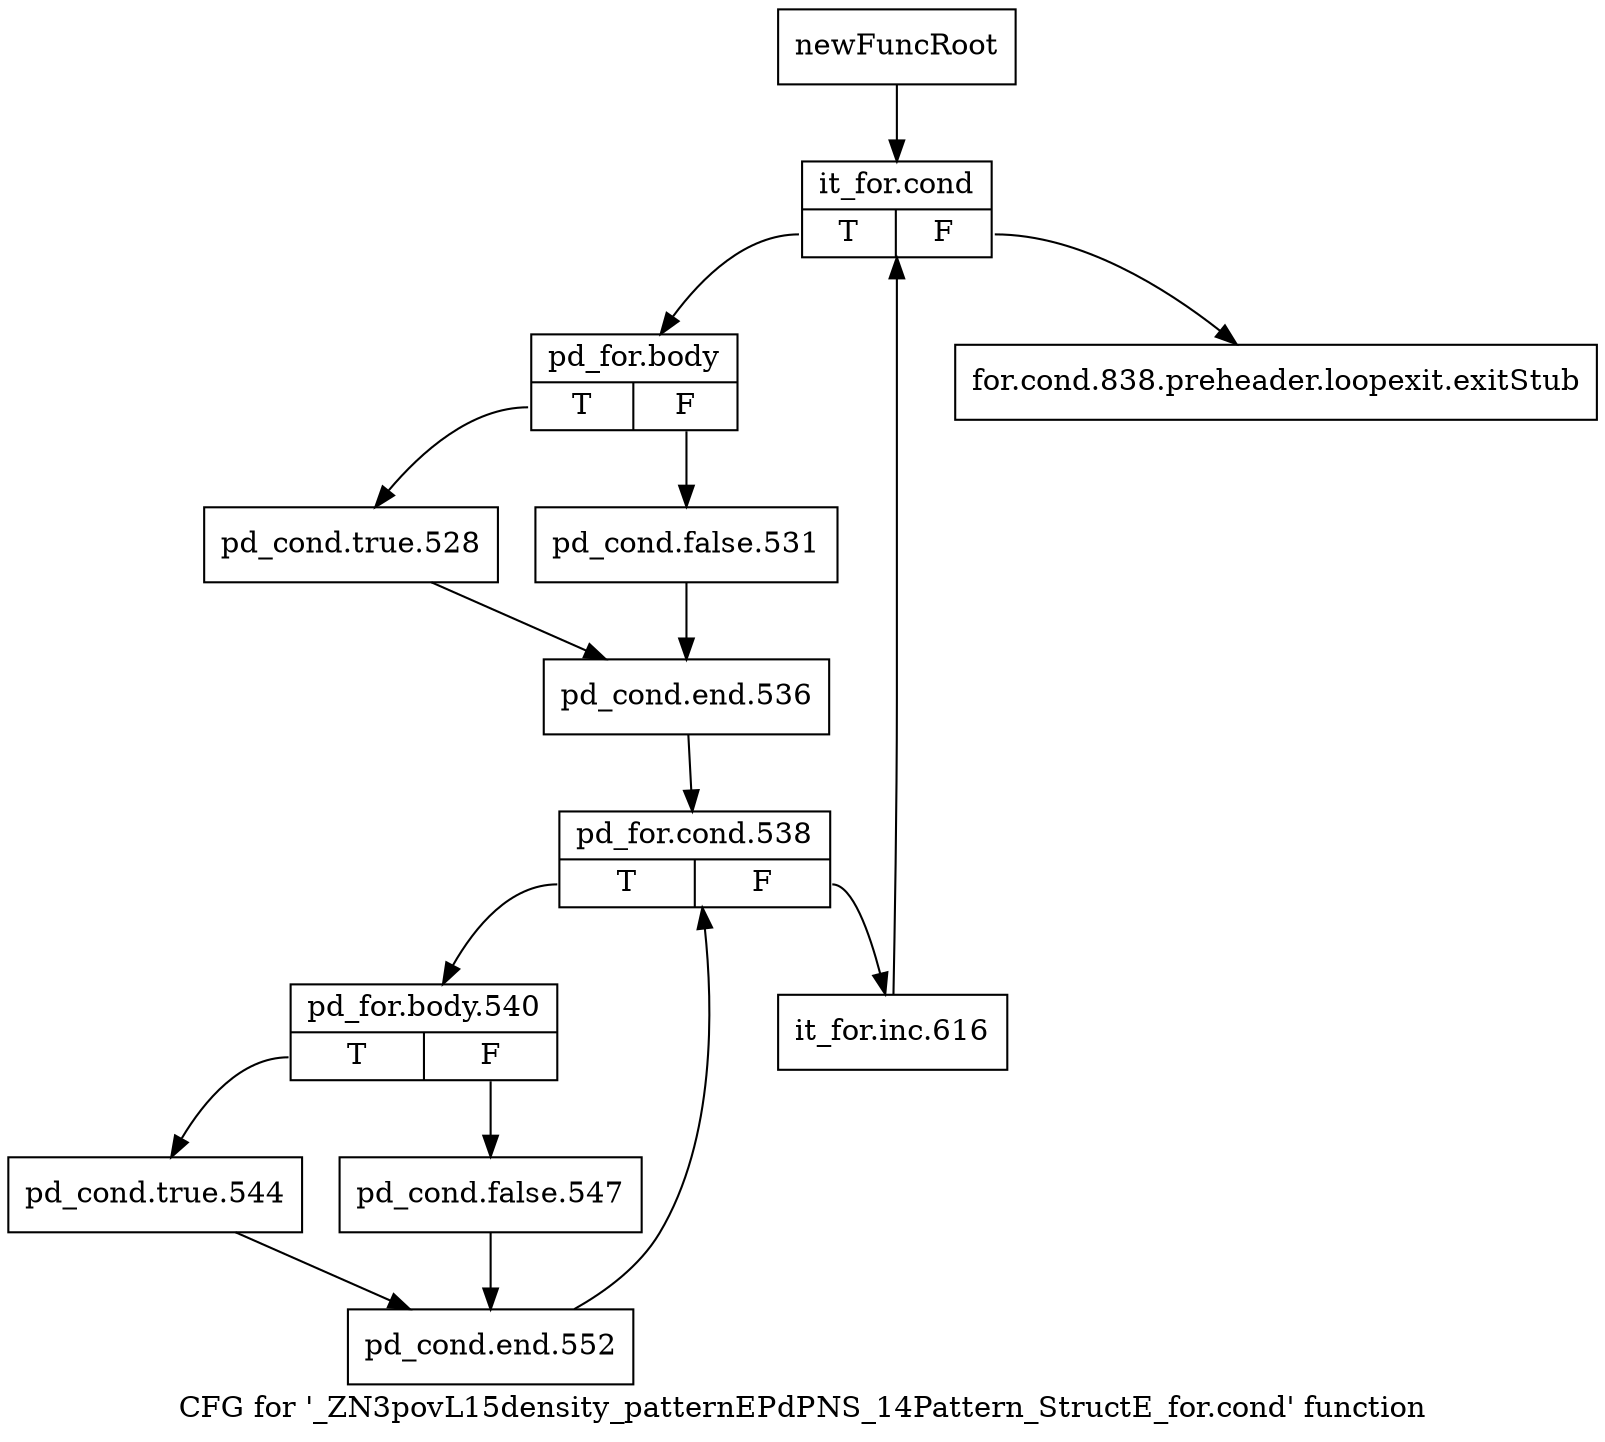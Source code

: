 digraph "CFG for '_ZN3povL15density_patternEPdPNS_14Pattern_StructE_for.cond' function" {
	label="CFG for '_ZN3povL15density_patternEPdPNS_14Pattern_StructE_for.cond' function";

	Node0x29b3360 [shape=record,label="{newFuncRoot}"];
	Node0x29b3360 -> Node0x29b3400;
	Node0x29b33b0 [shape=record,label="{for.cond.838.preheader.loopexit.exitStub}"];
	Node0x29b3400 [shape=record,label="{it_for.cond|{<s0>T|<s1>F}}"];
	Node0x29b3400:s0 -> Node0x29b3450;
	Node0x29b3400:s1 -> Node0x29b33b0;
	Node0x29b3450 [shape=record,label="{pd_for.body|{<s0>T|<s1>F}}"];
	Node0x29b3450:s0 -> Node0x29b34f0;
	Node0x29b3450:s1 -> Node0x29b34a0;
	Node0x29b34a0 [shape=record,label="{pd_cond.false.531}"];
	Node0x29b34a0 -> Node0x29b3540;
	Node0x29b34f0 [shape=record,label="{pd_cond.true.528}"];
	Node0x29b34f0 -> Node0x29b3540;
	Node0x29b3540 [shape=record,label="{pd_cond.end.536}"];
	Node0x29b3540 -> Node0x29b3590;
	Node0x29b3590 [shape=record,label="{pd_for.cond.538|{<s0>T|<s1>F}}"];
	Node0x29b3590:s0 -> Node0x29b3630;
	Node0x29b3590:s1 -> Node0x29b35e0;
	Node0x29b35e0 [shape=record,label="{it_for.inc.616}"];
	Node0x29b35e0 -> Node0x29b3400;
	Node0x29b3630 [shape=record,label="{pd_for.body.540|{<s0>T|<s1>F}}"];
	Node0x29b3630:s0 -> Node0x29b36d0;
	Node0x29b3630:s1 -> Node0x29b3680;
	Node0x29b3680 [shape=record,label="{pd_cond.false.547}"];
	Node0x29b3680 -> Node0x29b3720;
	Node0x29b36d0 [shape=record,label="{pd_cond.true.544}"];
	Node0x29b36d0 -> Node0x29b3720;
	Node0x29b3720 [shape=record,label="{pd_cond.end.552}"];
	Node0x29b3720 -> Node0x29b3590;
}
